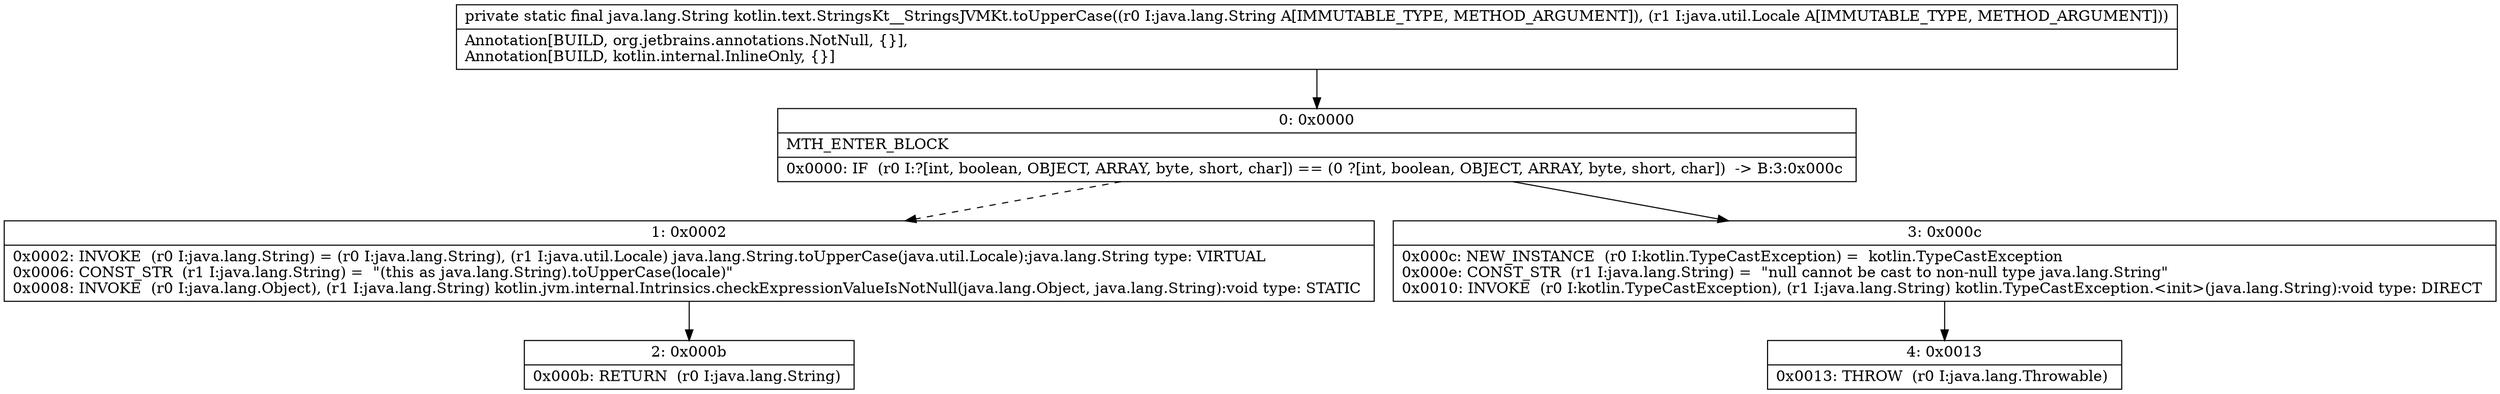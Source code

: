 digraph "CFG forkotlin.text.StringsKt__StringsJVMKt.toUpperCase(Ljava\/lang\/String;Ljava\/util\/Locale;)Ljava\/lang\/String;" {
Node_0 [shape=record,label="{0\:\ 0x0000|MTH_ENTER_BLOCK\l|0x0000: IF  (r0 I:?[int, boolean, OBJECT, ARRAY, byte, short, char]) == (0 ?[int, boolean, OBJECT, ARRAY, byte, short, char])  \-\> B:3:0x000c \l}"];
Node_1 [shape=record,label="{1\:\ 0x0002|0x0002: INVOKE  (r0 I:java.lang.String) = (r0 I:java.lang.String), (r1 I:java.util.Locale) java.lang.String.toUpperCase(java.util.Locale):java.lang.String type: VIRTUAL \l0x0006: CONST_STR  (r1 I:java.lang.String) =  \"(this as java.lang.String).toUpperCase(locale)\" \l0x0008: INVOKE  (r0 I:java.lang.Object), (r1 I:java.lang.String) kotlin.jvm.internal.Intrinsics.checkExpressionValueIsNotNull(java.lang.Object, java.lang.String):void type: STATIC \l}"];
Node_2 [shape=record,label="{2\:\ 0x000b|0x000b: RETURN  (r0 I:java.lang.String) \l}"];
Node_3 [shape=record,label="{3\:\ 0x000c|0x000c: NEW_INSTANCE  (r0 I:kotlin.TypeCastException) =  kotlin.TypeCastException \l0x000e: CONST_STR  (r1 I:java.lang.String) =  \"null cannot be cast to non\-null type java.lang.String\" \l0x0010: INVOKE  (r0 I:kotlin.TypeCastException), (r1 I:java.lang.String) kotlin.TypeCastException.\<init\>(java.lang.String):void type: DIRECT \l}"];
Node_4 [shape=record,label="{4\:\ 0x0013|0x0013: THROW  (r0 I:java.lang.Throwable) \l}"];
MethodNode[shape=record,label="{private static final java.lang.String kotlin.text.StringsKt__StringsJVMKt.toUpperCase((r0 I:java.lang.String A[IMMUTABLE_TYPE, METHOD_ARGUMENT]), (r1 I:java.util.Locale A[IMMUTABLE_TYPE, METHOD_ARGUMENT]))  | Annotation[BUILD, org.jetbrains.annotations.NotNull, \{\}], \lAnnotation[BUILD, kotlin.internal.InlineOnly, \{\}]\l}"];
MethodNode -> Node_0;
Node_0 -> Node_1[style=dashed];
Node_0 -> Node_3;
Node_1 -> Node_2;
Node_3 -> Node_4;
}

